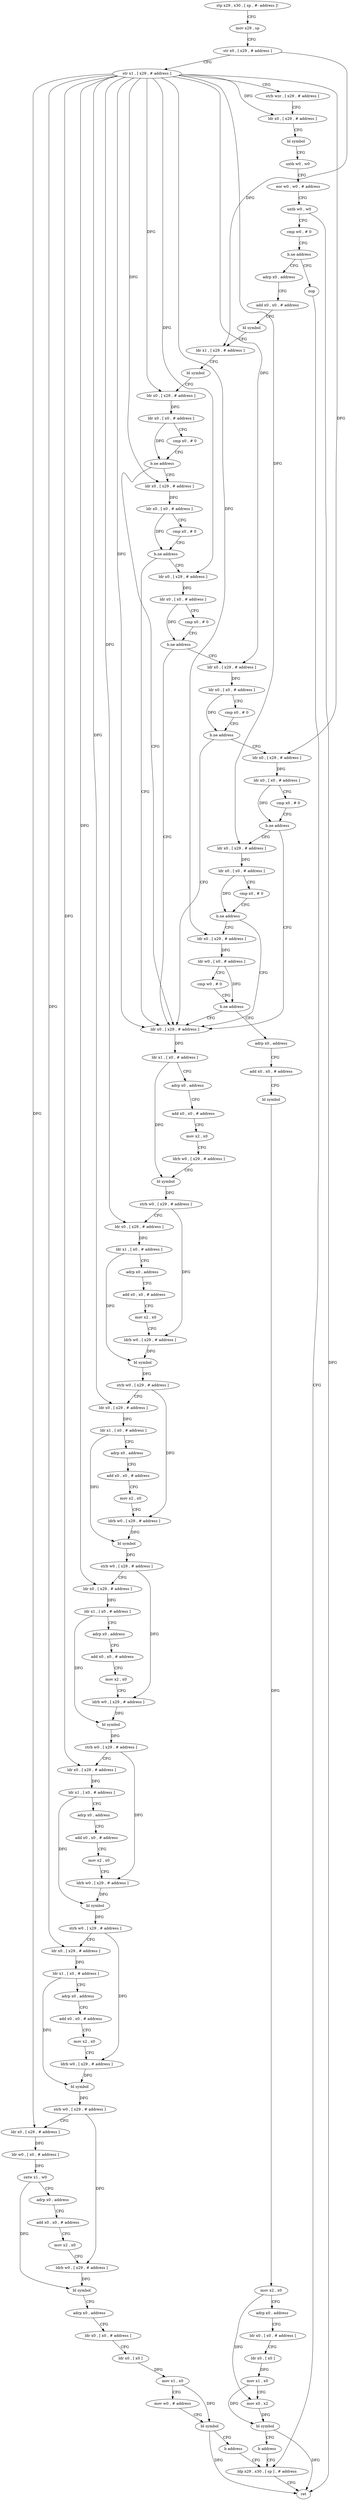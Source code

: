 digraph "func" {
"253144" [label = "stp x29 , x30 , [ sp , #- address ]!" ]
"253148" [label = "mov x29 , sp" ]
"253152" [label = "str x0 , [ x29 , # address ]" ]
"253156" [label = "str x1 , [ x29 , # address ]" ]
"253160" [label = "strb wzr , [ x29 , # address ]" ]
"253164" [label = "ldr x0 , [ x29 , # address ]" ]
"253168" [label = "bl symbol" ]
"253172" [label = "uxtb w0 , w0" ]
"253176" [label = "eor w0 , w0 , # address" ]
"253180" [label = "uxtb w0 , w0" ]
"253184" [label = "cmp w0 , # 0" ]
"253188" [label = "b.ne address" ]
"253620" [label = "nop" ]
"253192" [label = "adrp x0 , address" ]
"253624" [label = "ldp x29 , x30 , [ sp ] , # address" ]
"253196" [label = "add x0 , x0 , # address" ]
"253200" [label = "bl symbol" ]
"253204" [label = "ldr x1 , [ x29 , # address ]" ]
"253208" [label = "bl symbol" ]
"253212" [label = "ldr x0 , [ x29 , # address ]" ]
"253216" [label = "ldr x0 , [ x0 , # address ]" ]
"253220" [label = "cmp x0 , # 0" ]
"253224" [label = "b.ne address" ]
"253368" [label = "ldr x0 , [ x29 , # address ]" ]
"253228" [label = "ldr x0 , [ x29 , # address ]" ]
"253372" [label = "ldr x1 , [ x0 , # address ]" ]
"253376" [label = "adrp x0 , address" ]
"253380" [label = "add x0 , x0 , # address" ]
"253384" [label = "mov x2 , x0" ]
"253388" [label = "ldrb w0 , [ x29 , # address ]" ]
"253392" [label = "bl symbol" ]
"253396" [label = "strb w0 , [ x29 , # address ]" ]
"253400" [label = "ldr x0 , [ x29 , # address ]" ]
"253404" [label = "ldr x1 , [ x0 , # address ]" ]
"253408" [label = "adrp x0 , address" ]
"253412" [label = "add x0 , x0 , # address" ]
"253416" [label = "mov x2 , x0" ]
"253420" [label = "ldrb w0 , [ x29 , # address ]" ]
"253424" [label = "bl symbol" ]
"253428" [label = "strb w0 , [ x29 , # address ]" ]
"253432" [label = "ldr x0 , [ x29 , # address ]" ]
"253436" [label = "ldr x1 , [ x0 , # address ]" ]
"253440" [label = "adrp x0 , address" ]
"253444" [label = "add x0 , x0 , # address" ]
"253448" [label = "mov x2 , x0" ]
"253452" [label = "ldrb w0 , [ x29 , # address ]" ]
"253456" [label = "bl symbol" ]
"253460" [label = "strb w0 , [ x29 , # address ]" ]
"253464" [label = "ldr x0 , [ x29 , # address ]" ]
"253468" [label = "ldr x1 , [ x0 , # address ]" ]
"253472" [label = "adrp x0 , address" ]
"253476" [label = "add x0 , x0 , # address" ]
"253480" [label = "mov x2 , x0" ]
"253484" [label = "ldrb w0 , [ x29 , # address ]" ]
"253488" [label = "bl symbol" ]
"253492" [label = "strb w0 , [ x29 , # address ]" ]
"253496" [label = "ldr x0 , [ x29 , # address ]" ]
"253500" [label = "ldr x1 , [ x0 , # address ]" ]
"253504" [label = "adrp x0 , address" ]
"253508" [label = "add x0 , x0 , # address" ]
"253512" [label = "mov x2 , x0" ]
"253516" [label = "ldrb w0 , [ x29 , # address ]" ]
"253520" [label = "bl symbol" ]
"253524" [label = "strb w0 , [ x29 , # address ]" ]
"253528" [label = "ldr x0 , [ x29 , # address ]" ]
"253532" [label = "ldr x1 , [ x0 , # address ]" ]
"253536" [label = "adrp x0 , address" ]
"253540" [label = "add x0 , x0 , # address" ]
"253544" [label = "mov x2 , x0" ]
"253548" [label = "ldrb w0 , [ x29 , # address ]" ]
"253552" [label = "bl symbol" ]
"253556" [label = "strb w0 , [ x29 , # address ]" ]
"253560" [label = "ldr x0 , [ x29 , # address ]" ]
"253564" [label = "ldr w0 , [ x0 , # address ]" ]
"253568" [label = "sxtw x1 , w0" ]
"253572" [label = "adrp x0 , address" ]
"253576" [label = "add x0 , x0 , # address" ]
"253580" [label = "mov x2 , x0" ]
"253584" [label = "ldrb w0 , [ x29 , # address ]" ]
"253588" [label = "bl symbol" ]
"253592" [label = "adrp x0 , address" ]
"253596" [label = "ldr x0 , [ x0 , # address ]" ]
"253600" [label = "ldr x0 , [ x0 ]" ]
"253604" [label = "mov x1 , x0" ]
"253608" [label = "mov w0 , # address" ]
"253612" [label = "bl symbol" ]
"253616" [label = "b address" ]
"253232" [label = "ldr x0 , [ x0 , # address ]" ]
"253236" [label = "cmp x0 , # 0" ]
"253240" [label = "b.ne address" ]
"253244" [label = "ldr x0 , [ x29 , # address ]" ]
"253628" [label = "ret" ]
"253248" [label = "ldr x0 , [ x0 , # address ]" ]
"253252" [label = "cmp x0 , # 0" ]
"253256" [label = "b.ne address" ]
"253260" [label = "ldr x0 , [ x29 , # address ]" ]
"253264" [label = "ldr x0 , [ x0 , # address ]" ]
"253268" [label = "cmp x0 , # 0" ]
"253272" [label = "b.ne address" ]
"253276" [label = "ldr x0 , [ x29 , # address ]" ]
"253280" [label = "ldr x0 , [ x0 , # address ]" ]
"253284" [label = "cmp x0 , # 0" ]
"253288" [label = "b.ne address" ]
"253292" [label = "ldr x0 , [ x29 , # address ]" ]
"253296" [label = "ldr x0 , [ x0 , # address ]" ]
"253300" [label = "cmp x0 , # 0" ]
"253304" [label = "b.ne address" ]
"253308" [label = "ldr x0 , [ x29 , # address ]" ]
"253312" [label = "ldr w0 , [ x0 , # address ]" ]
"253316" [label = "cmp w0 , # 0" ]
"253320" [label = "b.ne address" ]
"253324" [label = "adrp x0 , address" ]
"253328" [label = "add x0 , x0 , # address" ]
"253332" [label = "bl symbol" ]
"253336" [label = "mov x2 , x0" ]
"253340" [label = "adrp x0 , address" ]
"253344" [label = "ldr x0 , [ x0 , # address ]" ]
"253348" [label = "ldr x0 , [ x0 ]" ]
"253352" [label = "mov x1 , x0" ]
"253356" [label = "mov x0 , x2" ]
"253360" [label = "bl symbol" ]
"253364" [label = "b address" ]
"253144" -> "253148" [ label = "CFG" ]
"253148" -> "253152" [ label = "CFG" ]
"253152" -> "253156" [ label = "CFG" ]
"253152" -> "253204" [ label = "DFG" ]
"253156" -> "253160" [ label = "CFG" ]
"253156" -> "253164" [ label = "DFG" ]
"253156" -> "253212" [ label = "DFG" ]
"253156" -> "253368" [ label = "DFG" ]
"253156" -> "253400" [ label = "DFG" ]
"253156" -> "253432" [ label = "DFG" ]
"253156" -> "253464" [ label = "DFG" ]
"253156" -> "253496" [ label = "DFG" ]
"253156" -> "253528" [ label = "DFG" ]
"253156" -> "253560" [ label = "DFG" ]
"253156" -> "253228" [ label = "DFG" ]
"253156" -> "253244" [ label = "DFG" ]
"253156" -> "253260" [ label = "DFG" ]
"253156" -> "253276" [ label = "DFG" ]
"253156" -> "253292" [ label = "DFG" ]
"253156" -> "253308" [ label = "DFG" ]
"253160" -> "253164" [ label = "CFG" ]
"253164" -> "253168" [ label = "CFG" ]
"253168" -> "253172" [ label = "CFG" ]
"253172" -> "253176" [ label = "CFG" ]
"253176" -> "253180" [ label = "CFG" ]
"253180" -> "253184" [ label = "CFG" ]
"253180" -> "253628" [ label = "DFG" ]
"253184" -> "253188" [ label = "CFG" ]
"253188" -> "253620" [ label = "CFG" ]
"253188" -> "253192" [ label = "CFG" ]
"253620" -> "253624" [ label = "CFG" ]
"253192" -> "253196" [ label = "CFG" ]
"253624" -> "253628" [ label = "CFG" ]
"253196" -> "253200" [ label = "CFG" ]
"253200" -> "253204" [ label = "CFG" ]
"253204" -> "253208" [ label = "CFG" ]
"253208" -> "253212" [ label = "CFG" ]
"253212" -> "253216" [ label = "DFG" ]
"253216" -> "253220" [ label = "CFG" ]
"253216" -> "253224" [ label = "DFG" ]
"253220" -> "253224" [ label = "CFG" ]
"253224" -> "253368" [ label = "CFG" ]
"253224" -> "253228" [ label = "CFG" ]
"253368" -> "253372" [ label = "DFG" ]
"253228" -> "253232" [ label = "DFG" ]
"253372" -> "253376" [ label = "CFG" ]
"253372" -> "253392" [ label = "DFG" ]
"253376" -> "253380" [ label = "CFG" ]
"253380" -> "253384" [ label = "CFG" ]
"253384" -> "253388" [ label = "CFG" ]
"253388" -> "253392" [ label = "CFG" ]
"253392" -> "253396" [ label = "DFG" ]
"253396" -> "253400" [ label = "CFG" ]
"253396" -> "253420" [ label = "DFG" ]
"253400" -> "253404" [ label = "DFG" ]
"253404" -> "253408" [ label = "CFG" ]
"253404" -> "253424" [ label = "DFG" ]
"253408" -> "253412" [ label = "CFG" ]
"253412" -> "253416" [ label = "CFG" ]
"253416" -> "253420" [ label = "CFG" ]
"253420" -> "253424" [ label = "DFG" ]
"253424" -> "253428" [ label = "DFG" ]
"253428" -> "253432" [ label = "CFG" ]
"253428" -> "253452" [ label = "DFG" ]
"253432" -> "253436" [ label = "DFG" ]
"253436" -> "253440" [ label = "CFG" ]
"253436" -> "253456" [ label = "DFG" ]
"253440" -> "253444" [ label = "CFG" ]
"253444" -> "253448" [ label = "CFG" ]
"253448" -> "253452" [ label = "CFG" ]
"253452" -> "253456" [ label = "DFG" ]
"253456" -> "253460" [ label = "DFG" ]
"253460" -> "253464" [ label = "CFG" ]
"253460" -> "253484" [ label = "DFG" ]
"253464" -> "253468" [ label = "DFG" ]
"253468" -> "253472" [ label = "CFG" ]
"253468" -> "253488" [ label = "DFG" ]
"253472" -> "253476" [ label = "CFG" ]
"253476" -> "253480" [ label = "CFG" ]
"253480" -> "253484" [ label = "CFG" ]
"253484" -> "253488" [ label = "DFG" ]
"253488" -> "253492" [ label = "DFG" ]
"253492" -> "253496" [ label = "CFG" ]
"253492" -> "253516" [ label = "DFG" ]
"253496" -> "253500" [ label = "DFG" ]
"253500" -> "253504" [ label = "CFG" ]
"253500" -> "253520" [ label = "DFG" ]
"253504" -> "253508" [ label = "CFG" ]
"253508" -> "253512" [ label = "CFG" ]
"253512" -> "253516" [ label = "CFG" ]
"253516" -> "253520" [ label = "DFG" ]
"253520" -> "253524" [ label = "DFG" ]
"253524" -> "253528" [ label = "CFG" ]
"253524" -> "253548" [ label = "DFG" ]
"253528" -> "253532" [ label = "DFG" ]
"253532" -> "253536" [ label = "CFG" ]
"253532" -> "253552" [ label = "DFG" ]
"253536" -> "253540" [ label = "CFG" ]
"253540" -> "253544" [ label = "CFG" ]
"253544" -> "253548" [ label = "CFG" ]
"253548" -> "253552" [ label = "DFG" ]
"253552" -> "253556" [ label = "DFG" ]
"253556" -> "253560" [ label = "CFG" ]
"253556" -> "253584" [ label = "DFG" ]
"253560" -> "253564" [ label = "DFG" ]
"253564" -> "253568" [ label = "DFG" ]
"253568" -> "253572" [ label = "CFG" ]
"253568" -> "253588" [ label = "DFG" ]
"253572" -> "253576" [ label = "CFG" ]
"253576" -> "253580" [ label = "CFG" ]
"253580" -> "253584" [ label = "CFG" ]
"253584" -> "253588" [ label = "DFG" ]
"253588" -> "253592" [ label = "CFG" ]
"253592" -> "253596" [ label = "CFG" ]
"253596" -> "253600" [ label = "CFG" ]
"253600" -> "253604" [ label = "DFG" ]
"253604" -> "253608" [ label = "CFG" ]
"253604" -> "253612" [ label = "DFG" ]
"253608" -> "253612" [ label = "CFG" ]
"253612" -> "253616" [ label = "CFG" ]
"253612" -> "253628" [ label = "DFG" ]
"253616" -> "253624" [ label = "CFG" ]
"253232" -> "253236" [ label = "CFG" ]
"253232" -> "253240" [ label = "DFG" ]
"253236" -> "253240" [ label = "CFG" ]
"253240" -> "253368" [ label = "CFG" ]
"253240" -> "253244" [ label = "CFG" ]
"253244" -> "253248" [ label = "DFG" ]
"253248" -> "253252" [ label = "CFG" ]
"253248" -> "253256" [ label = "DFG" ]
"253252" -> "253256" [ label = "CFG" ]
"253256" -> "253368" [ label = "CFG" ]
"253256" -> "253260" [ label = "CFG" ]
"253260" -> "253264" [ label = "DFG" ]
"253264" -> "253268" [ label = "CFG" ]
"253264" -> "253272" [ label = "DFG" ]
"253268" -> "253272" [ label = "CFG" ]
"253272" -> "253368" [ label = "CFG" ]
"253272" -> "253276" [ label = "CFG" ]
"253276" -> "253280" [ label = "DFG" ]
"253280" -> "253284" [ label = "CFG" ]
"253280" -> "253288" [ label = "DFG" ]
"253284" -> "253288" [ label = "CFG" ]
"253288" -> "253368" [ label = "CFG" ]
"253288" -> "253292" [ label = "CFG" ]
"253292" -> "253296" [ label = "DFG" ]
"253296" -> "253300" [ label = "CFG" ]
"253296" -> "253304" [ label = "DFG" ]
"253300" -> "253304" [ label = "CFG" ]
"253304" -> "253368" [ label = "CFG" ]
"253304" -> "253308" [ label = "CFG" ]
"253308" -> "253312" [ label = "DFG" ]
"253312" -> "253316" [ label = "CFG" ]
"253312" -> "253320" [ label = "DFG" ]
"253316" -> "253320" [ label = "CFG" ]
"253320" -> "253368" [ label = "CFG" ]
"253320" -> "253324" [ label = "CFG" ]
"253324" -> "253328" [ label = "CFG" ]
"253328" -> "253332" [ label = "CFG" ]
"253332" -> "253336" [ label = "DFG" ]
"253336" -> "253340" [ label = "CFG" ]
"253336" -> "253356" [ label = "DFG" ]
"253340" -> "253344" [ label = "CFG" ]
"253344" -> "253348" [ label = "CFG" ]
"253348" -> "253352" [ label = "DFG" ]
"253352" -> "253356" [ label = "CFG" ]
"253352" -> "253360" [ label = "DFG" ]
"253356" -> "253360" [ label = "DFG" ]
"253360" -> "253364" [ label = "CFG" ]
"253360" -> "253628" [ label = "DFG" ]
"253364" -> "253624" [ label = "CFG" ]
}
